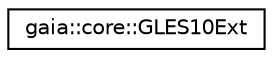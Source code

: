 digraph G
{
  edge [fontname="Helvetica",fontsize="10",labelfontname="Helvetica",labelfontsize="10"];
  node [fontname="Helvetica",fontsize="10",shape=record];
  rankdir=LR;
  Node1 [label="gaia::core::GLES10Ext",height=0.2,width=0.4,color="black", fillcolor="white", style="filled",URL="$d4/daa/classgaia_1_1core_1_1_g_l_e_s10_ext.html"];
}
